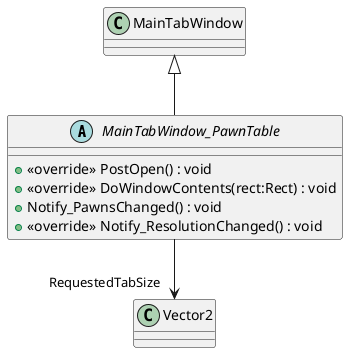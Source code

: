 @startuml
abstract class MainTabWindow_PawnTable {
    + <<override>> PostOpen() : void
    + <<override>> DoWindowContents(rect:Rect) : void
    + Notify_PawnsChanged() : void
    + <<override>> Notify_ResolutionChanged() : void
}
MainTabWindow <|-- MainTabWindow_PawnTable
MainTabWindow_PawnTable --> "RequestedTabSize" Vector2
@enduml
